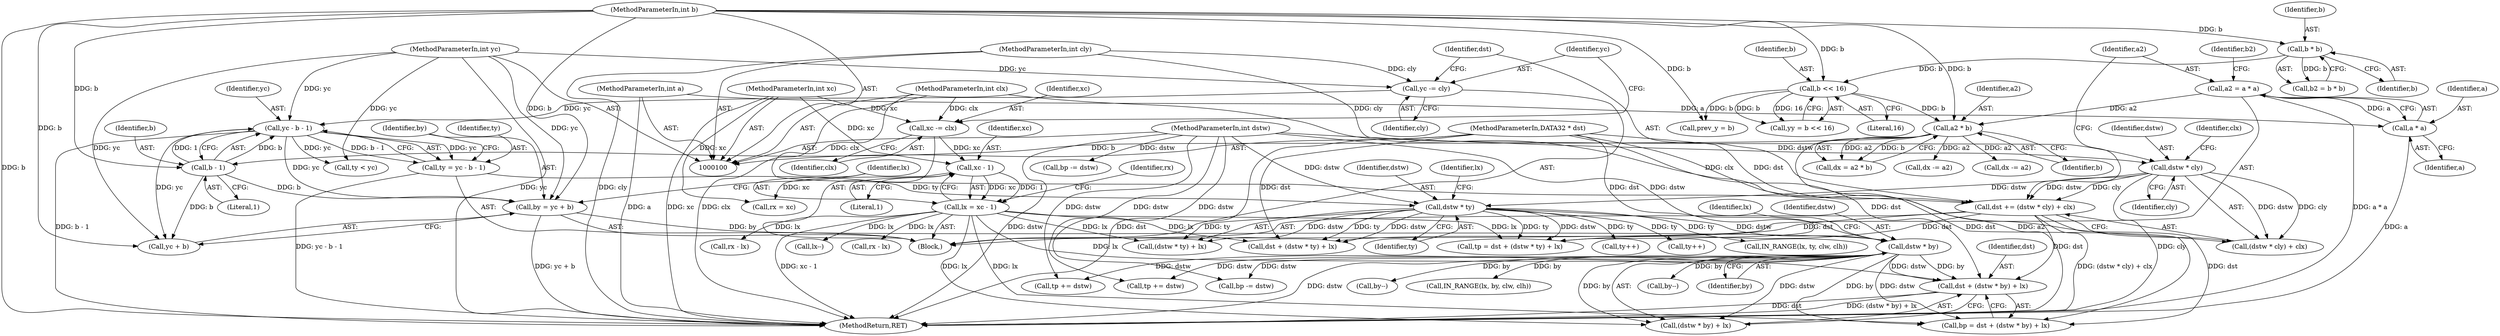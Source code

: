digraph "0_enlightment_c94d83ccab15d5ef02f88d42dce38ed3f0892882@pointer" {
"1000222" [label="(Call,dst + (dstw * by) + lx)"];
"1000106" [label="(MethodParameterIn,DATA32 * dst)"];
"1000158" [label="(Call,dst += (dstw * cly) + clx)"];
"1000161" [label="(Call,dstw * cly)"];
"1000107" [label="(MethodParameterIn,int dstw)"];
"1000109" [label="(MethodParameterIn,int cly)"];
"1000108" [label="(MethodParameterIn,int clx)"];
"1000225" [label="(Call,dstw * by)"];
"1000216" [label="(Call,dstw * ty)"];
"1000191" [label="(Call,ty = yc - b - 1)"];
"1000193" [label="(Call,yc - b - 1)"];
"1000155" [label="(Call,yc -= cly)"];
"1000102" [label="(MethodParameterIn,int yc)"];
"1000195" [label="(Call,b - 1)"];
"1000185" [label="(Call,a2 * b)"];
"1000165" [label="(Call,a2 = a * a)"];
"1000167" [label="(Call,a * a)"];
"1000103" [label="(MethodParameterIn,int a)"];
"1000104" [label="(MethodParameterIn,int b)"];
"1000177" [label="(Call,b << 16)"];
"1000172" [label="(Call,b * b)"];
"1000198" [label="(Call,by = yc + b)"];
"1000203" [label="(Call,lx = xc - 1)"];
"1000205" [label="(Call,xc - 1)"];
"1000152" [label="(Call,xc -= clx)"];
"1000101" [label="(MethodParameterIn,int xc)"];
"1000220" [label="(Call,bp = dst + (dstw * by) + lx)"];
"1000186" [label="(Identifier,a2)"];
"1000257" [label="(Call,dx -= a2)"];
"1000213" [label="(Call,dst + (dstw * ty) + lx)"];
"1000219" [label="(Identifier,lx)"];
"1000156" [label="(Identifier,yc)"];
"1000404" [label="(Call,lx--)"];
"1000211" [label="(Call,tp = dst + (dstw * ty) + lx)"];
"1000217" [label="(Identifier,dstw)"];
"1000178" [label="(Identifier,b)"];
"1000162" [label="(Identifier,dstw)"];
"1000228" [label="(Identifier,lx)"];
"1000195" [label="(Call,b - 1)"];
"1000115" [label="(Block,)"];
"1000154" [label="(Identifier,clx)"];
"1000179" [label="(Literal,16)"];
"1000170" [label="(Call,b2 = b * b)"];
"1000209" [label="(Identifier,rx)"];
"1000227" [label="(Identifier,by)"];
"1000177" [label="(Call,b << 16)"];
"1000367" [label="(Call,tp += dstw)"];
"1000167" [label="(Call,a * a)"];
"1000496" [label="(MethodReturn,RET)"];
"1000215" [label="(Call,(dstw * ty) + lx)"];
"1000205" [label="(Call,xc - 1)"];
"1000206" [label="(Identifier,xc)"];
"1000109" [label="(MethodParameterIn,int cly)"];
"1000171" [label="(Identifier,b2)"];
"1000414" [label="(Call,rx - lx)"];
"1000161" [label="(Call,dstw * cly)"];
"1000164" [label="(Identifier,clx)"];
"1000160" [label="(Call,(dstw * cly) + clx)"];
"1000216" [label="(Call,dstw * ty)"];
"1000169" [label="(Identifier,a)"];
"1000200" [label="(Call,yc + b)"];
"1000264" [label="(Call,tp += dstw)"];
"1000168" [label="(Identifier,a)"];
"1000102" [label="(MethodParameterIn,int yc)"];
"1000272" [label="(Call,rx - lx)"];
"1000226" [label="(Identifier,dstw)"];
"1000365" [label="(Call,by--)"];
"1000192" [label="(Identifier,ty)"];
"1000260" [label="(Call,ty++)"];
"1000296" [label="(Call,IN_RANGE(lx, by, clw, clh))"];
"1000175" [label="(Call,yy = b << 16)"];
"1000370" [label="(Call,bp -= dstw)"];
"1000224" [label="(Call,(dstw * by) + lx)"];
"1000475" [label="(Call,dx -= a2)"];
"1000222" [label="(Call,dst + (dstw * by) + lx)"];
"1000155" [label="(Call,yc -= cly)"];
"1000157" [label="(Identifier,cly)"];
"1000104" [label="(MethodParameterIn,int b)"];
"1000204" [label="(Identifier,lx)"];
"1000101" [label="(MethodParameterIn,int xc)"];
"1000108" [label="(MethodParameterIn,int clx)"];
"1000183" [label="(Call,dx = a2 * b)"];
"1000153" [label="(Identifier,xc)"];
"1000107" [label="(MethodParameterIn,int dstw)"];
"1000103" [label="(MethodParameterIn,int a)"];
"1000106" [label="(MethodParameterIn,DATA32 * dst)"];
"1000152" [label="(Call,xc -= clx)"];
"1000174" [label="(Identifier,b)"];
"1000276" [label="(Call,IN_RANGE(lx, ty, clw, clh))"];
"1000158" [label="(Call,dst += (dstw * cly) + clx)"];
"1000208" [label="(Call,rx = xc)"];
"1000262" [label="(Call,by--)"];
"1000197" [label="(Literal,1)"];
"1000166" [label="(Identifier,a2)"];
"1000198" [label="(Call,by = yc + b)"];
"1000196" [label="(Identifier,b)"];
"1000374" [label="(Call,ty < yc)"];
"1000267" [label="(Call,bp -= dstw)"];
"1000191" [label="(Call,ty = yc - b - 1)"];
"1000223" [label="(Identifier,dst)"];
"1000194" [label="(Identifier,yc)"];
"1000180" [label="(Call,prev_y = b)"];
"1000225" [label="(Call,dstw * by)"];
"1000165" [label="(Call,a2 = a * a)"];
"1000203" [label="(Call,lx = xc - 1)"];
"1000207" [label="(Literal,1)"];
"1000159" [label="(Identifier,dst)"];
"1000187" [label="(Identifier,b)"];
"1000163" [label="(Identifier,cly)"];
"1000218" [label="(Identifier,ty)"];
"1000173" [label="(Identifier,b)"];
"1000172" [label="(Call,b * b)"];
"1000185" [label="(Call,a2 * b)"];
"1000199" [label="(Identifier,by)"];
"1000363" [label="(Call,ty++)"];
"1000193" [label="(Call,yc - b - 1)"];
"1000222" -> "1000220"  [label="AST: "];
"1000222" -> "1000224"  [label="CFG: "];
"1000223" -> "1000222"  [label="AST: "];
"1000224" -> "1000222"  [label="AST: "];
"1000220" -> "1000222"  [label="CFG: "];
"1000222" -> "1000496"  [label="DDG: dst"];
"1000222" -> "1000496"  [label="DDG: (dstw * by) + lx"];
"1000106" -> "1000222"  [label="DDG: dst"];
"1000158" -> "1000222"  [label="DDG: dst"];
"1000225" -> "1000222"  [label="DDG: dstw"];
"1000225" -> "1000222"  [label="DDG: by"];
"1000203" -> "1000222"  [label="DDG: lx"];
"1000106" -> "1000100"  [label="AST: "];
"1000106" -> "1000496"  [label="DDG: dst"];
"1000106" -> "1000158"  [label="DDG: dst"];
"1000106" -> "1000211"  [label="DDG: dst"];
"1000106" -> "1000213"  [label="DDG: dst"];
"1000106" -> "1000220"  [label="DDG: dst"];
"1000158" -> "1000115"  [label="AST: "];
"1000158" -> "1000160"  [label="CFG: "];
"1000159" -> "1000158"  [label="AST: "];
"1000160" -> "1000158"  [label="AST: "];
"1000166" -> "1000158"  [label="CFG: "];
"1000158" -> "1000496"  [label="DDG: (dstw * cly) + clx"];
"1000161" -> "1000158"  [label="DDG: dstw"];
"1000161" -> "1000158"  [label="DDG: cly"];
"1000108" -> "1000158"  [label="DDG: clx"];
"1000158" -> "1000211"  [label="DDG: dst"];
"1000158" -> "1000213"  [label="DDG: dst"];
"1000158" -> "1000220"  [label="DDG: dst"];
"1000161" -> "1000160"  [label="AST: "];
"1000161" -> "1000163"  [label="CFG: "];
"1000162" -> "1000161"  [label="AST: "];
"1000163" -> "1000161"  [label="AST: "];
"1000164" -> "1000161"  [label="CFG: "];
"1000161" -> "1000496"  [label="DDG: cly"];
"1000161" -> "1000160"  [label="DDG: dstw"];
"1000161" -> "1000160"  [label="DDG: cly"];
"1000107" -> "1000161"  [label="DDG: dstw"];
"1000109" -> "1000161"  [label="DDG: cly"];
"1000161" -> "1000216"  [label="DDG: dstw"];
"1000107" -> "1000100"  [label="AST: "];
"1000107" -> "1000496"  [label="DDG: dstw"];
"1000107" -> "1000216"  [label="DDG: dstw"];
"1000107" -> "1000225"  [label="DDG: dstw"];
"1000107" -> "1000264"  [label="DDG: dstw"];
"1000107" -> "1000267"  [label="DDG: dstw"];
"1000107" -> "1000367"  [label="DDG: dstw"];
"1000107" -> "1000370"  [label="DDG: dstw"];
"1000109" -> "1000100"  [label="AST: "];
"1000109" -> "1000496"  [label="DDG: cly"];
"1000109" -> "1000155"  [label="DDG: cly"];
"1000108" -> "1000100"  [label="AST: "];
"1000108" -> "1000496"  [label="DDG: clx"];
"1000108" -> "1000152"  [label="DDG: clx"];
"1000108" -> "1000160"  [label="DDG: clx"];
"1000225" -> "1000224"  [label="AST: "];
"1000225" -> "1000227"  [label="CFG: "];
"1000226" -> "1000225"  [label="AST: "];
"1000227" -> "1000225"  [label="AST: "];
"1000228" -> "1000225"  [label="CFG: "];
"1000225" -> "1000496"  [label="DDG: dstw"];
"1000225" -> "1000220"  [label="DDG: dstw"];
"1000225" -> "1000220"  [label="DDG: by"];
"1000225" -> "1000224"  [label="DDG: dstw"];
"1000225" -> "1000224"  [label="DDG: by"];
"1000216" -> "1000225"  [label="DDG: dstw"];
"1000198" -> "1000225"  [label="DDG: by"];
"1000225" -> "1000262"  [label="DDG: by"];
"1000225" -> "1000264"  [label="DDG: dstw"];
"1000225" -> "1000296"  [label="DDG: by"];
"1000225" -> "1000365"  [label="DDG: by"];
"1000225" -> "1000367"  [label="DDG: dstw"];
"1000225" -> "1000370"  [label="DDG: dstw"];
"1000216" -> "1000215"  [label="AST: "];
"1000216" -> "1000218"  [label="CFG: "];
"1000217" -> "1000216"  [label="AST: "];
"1000218" -> "1000216"  [label="AST: "];
"1000219" -> "1000216"  [label="CFG: "];
"1000216" -> "1000211"  [label="DDG: dstw"];
"1000216" -> "1000211"  [label="DDG: ty"];
"1000216" -> "1000213"  [label="DDG: dstw"];
"1000216" -> "1000213"  [label="DDG: ty"];
"1000216" -> "1000215"  [label="DDG: dstw"];
"1000216" -> "1000215"  [label="DDG: ty"];
"1000191" -> "1000216"  [label="DDG: ty"];
"1000216" -> "1000260"  [label="DDG: ty"];
"1000216" -> "1000276"  [label="DDG: ty"];
"1000216" -> "1000363"  [label="DDG: ty"];
"1000191" -> "1000115"  [label="AST: "];
"1000191" -> "1000193"  [label="CFG: "];
"1000192" -> "1000191"  [label="AST: "];
"1000193" -> "1000191"  [label="AST: "];
"1000199" -> "1000191"  [label="CFG: "];
"1000191" -> "1000496"  [label="DDG: yc - b - 1"];
"1000193" -> "1000191"  [label="DDG: yc"];
"1000193" -> "1000191"  [label="DDG: b - 1"];
"1000193" -> "1000195"  [label="CFG: "];
"1000194" -> "1000193"  [label="AST: "];
"1000195" -> "1000193"  [label="AST: "];
"1000193" -> "1000496"  [label="DDG: b - 1"];
"1000155" -> "1000193"  [label="DDG: yc"];
"1000102" -> "1000193"  [label="DDG: yc"];
"1000195" -> "1000193"  [label="DDG: b"];
"1000195" -> "1000193"  [label="DDG: 1"];
"1000193" -> "1000198"  [label="DDG: yc"];
"1000193" -> "1000200"  [label="DDG: yc"];
"1000193" -> "1000374"  [label="DDG: yc"];
"1000155" -> "1000115"  [label="AST: "];
"1000155" -> "1000157"  [label="CFG: "];
"1000156" -> "1000155"  [label="AST: "];
"1000157" -> "1000155"  [label="AST: "];
"1000159" -> "1000155"  [label="CFG: "];
"1000102" -> "1000155"  [label="DDG: yc"];
"1000102" -> "1000100"  [label="AST: "];
"1000102" -> "1000496"  [label="DDG: yc"];
"1000102" -> "1000198"  [label="DDG: yc"];
"1000102" -> "1000200"  [label="DDG: yc"];
"1000102" -> "1000374"  [label="DDG: yc"];
"1000195" -> "1000197"  [label="CFG: "];
"1000196" -> "1000195"  [label="AST: "];
"1000197" -> "1000195"  [label="AST: "];
"1000185" -> "1000195"  [label="DDG: b"];
"1000104" -> "1000195"  [label="DDG: b"];
"1000195" -> "1000198"  [label="DDG: b"];
"1000195" -> "1000200"  [label="DDG: b"];
"1000185" -> "1000183"  [label="AST: "];
"1000185" -> "1000187"  [label="CFG: "];
"1000186" -> "1000185"  [label="AST: "];
"1000187" -> "1000185"  [label="AST: "];
"1000183" -> "1000185"  [label="CFG: "];
"1000185" -> "1000496"  [label="DDG: a2"];
"1000185" -> "1000183"  [label="DDG: a2"];
"1000185" -> "1000183"  [label="DDG: b"];
"1000165" -> "1000185"  [label="DDG: a2"];
"1000104" -> "1000185"  [label="DDG: b"];
"1000177" -> "1000185"  [label="DDG: b"];
"1000185" -> "1000257"  [label="DDG: a2"];
"1000185" -> "1000475"  [label="DDG: a2"];
"1000165" -> "1000115"  [label="AST: "];
"1000165" -> "1000167"  [label="CFG: "];
"1000166" -> "1000165"  [label="AST: "];
"1000167" -> "1000165"  [label="AST: "];
"1000171" -> "1000165"  [label="CFG: "];
"1000165" -> "1000496"  [label="DDG: a * a"];
"1000167" -> "1000165"  [label="DDG: a"];
"1000167" -> "1000169"  [label="CFG: "];
"1000168" -> "1000167"  [label="AST: "];
"1000169" -> "1000167"  [label="AST: "];
"1000167" -> "1000496"  [label="DDG: a"];
"1000103" -> "1000167"  [label="DDG: a"];
"1000103" -> "1000100"  [label="AST: "];
"1000103" -> "1000496"  [label="DDG: a"];
"1000104" -> "1000100"  [label="AST: "];
"1000104" -> "1000496"  [label="DDG: b"];
"1000104" -> "1000172"  [label="DDG: b"];
"1000104" -> "1000177"  [label="DDG: b"];
"1000104" -> "1000180"  [label="DDG: b"];
"1000104" -> "1000198"  [label="DDG: b"];
"1000104" -> "1000200"  [label="DDG: b"];
"1000177" -> "1000175"  [label="AST: "];
"1000177" -> "1000179"  [label="CFG: "];
"1000178" -> "1000177"  [label="AST: "];
"1000179" -> "1000177"  [label="AST: "];
"1000175" -> "1000177"  [label="CFG: "];
"1000177" -> "1000175"  [label="DDG: b"];
"1000177" -> "1000175"  [label="DDG: 16"];
"1000172" -> "1000177"  [label="DDG: b"];
"1000177" -> "1000180"  [label="DDG: b"];
"1000172" -> "1000170"  [label="AST: "];
"1000172" -> "1000174"  [label="CFG: "];
"1000173" -> "1000172"  [label="AST: "];
"1000174" -> "1000172"  [label="AST: "];
"1000170" -> "1000172"  [label="CFG: "];
"1000172" -> "1000170"  [label="DDG: b"];
"1000198" -> "1000115"  [label="AST: "];
"1000198" -> "1000200"  [label="CFG: "];
"1000199" -> "1000198"  [label="AST: "];
"1000200" -> "1000198"  [label="AST: "];
"1000204" -> "1000198"  [label="CFG: "];
"1000198" -> "1000496"  [label="DDG: yc + b"];
"1000203" -> "1000115"  [label="AST: "];
"1000203" -> "1000205"  [label="CFG: "];
"1000204" -> "1000203"  [label="AST: "];
"1000205" -> "1000203"  [label="AST: "];
"1000209" -> "1000203"  [label="CFG: "];
"1000203" -> "1000496"  [label="DDG: xc - 1"];
"1000205" -> "1000203"  [label="DDG: xc"];
"1000205" -> "1000203"  [label="DDG: 1"];
"1000203" -> "1000211"  [label="DDG: lx"];
"1000203" -> "1000213"  [label="DDG: lx"];
"1000203" -> "1000215"  [label="DDG: lx"];
"1000203" -> "1000220"  [label="DDG: lx"];
"1000203" -> "1000224"  [label="DDG: lx"];
"1000203" -> "1000272"  [label="DDG: lx"];
"1000203" -> "1000404"  [label="DDG: lx"];
"1000203" -> "1000414"  [label="DDG: lx"];
"1000205" -> "1000207"  [label="CFG: "];
"1000206" -> "1000205"  [label="AST: "];
"1000207" -> "1000205"  [label="AST: "];
"1000152" -> "1000205"  [label="DDG: xc"];
"1000101" -> "1000205"  [label="DDG: xc"];
"1000205" -> "1000208"  [label="DDG: xc"];
"1000152" -> "1000115"  [label="AST: "];
"1000152" -> "1000154"  [label="CFG: "];
"1000153" -> "1000152"  [label="AST: "];
"1000154" -> "1000152"  [label="AST: "];
"1000156" -> "1000152"  [label="CFG: "];
"1000101" -> "1000152"  [label="DDG: xc"];
"1000101" -> "1000100"  [label="AST: "];
"1000101" -> "1000496"  [label="DDG: xc"];
"1000101" -> "1000208"  [label="DDG: xc"];
}
